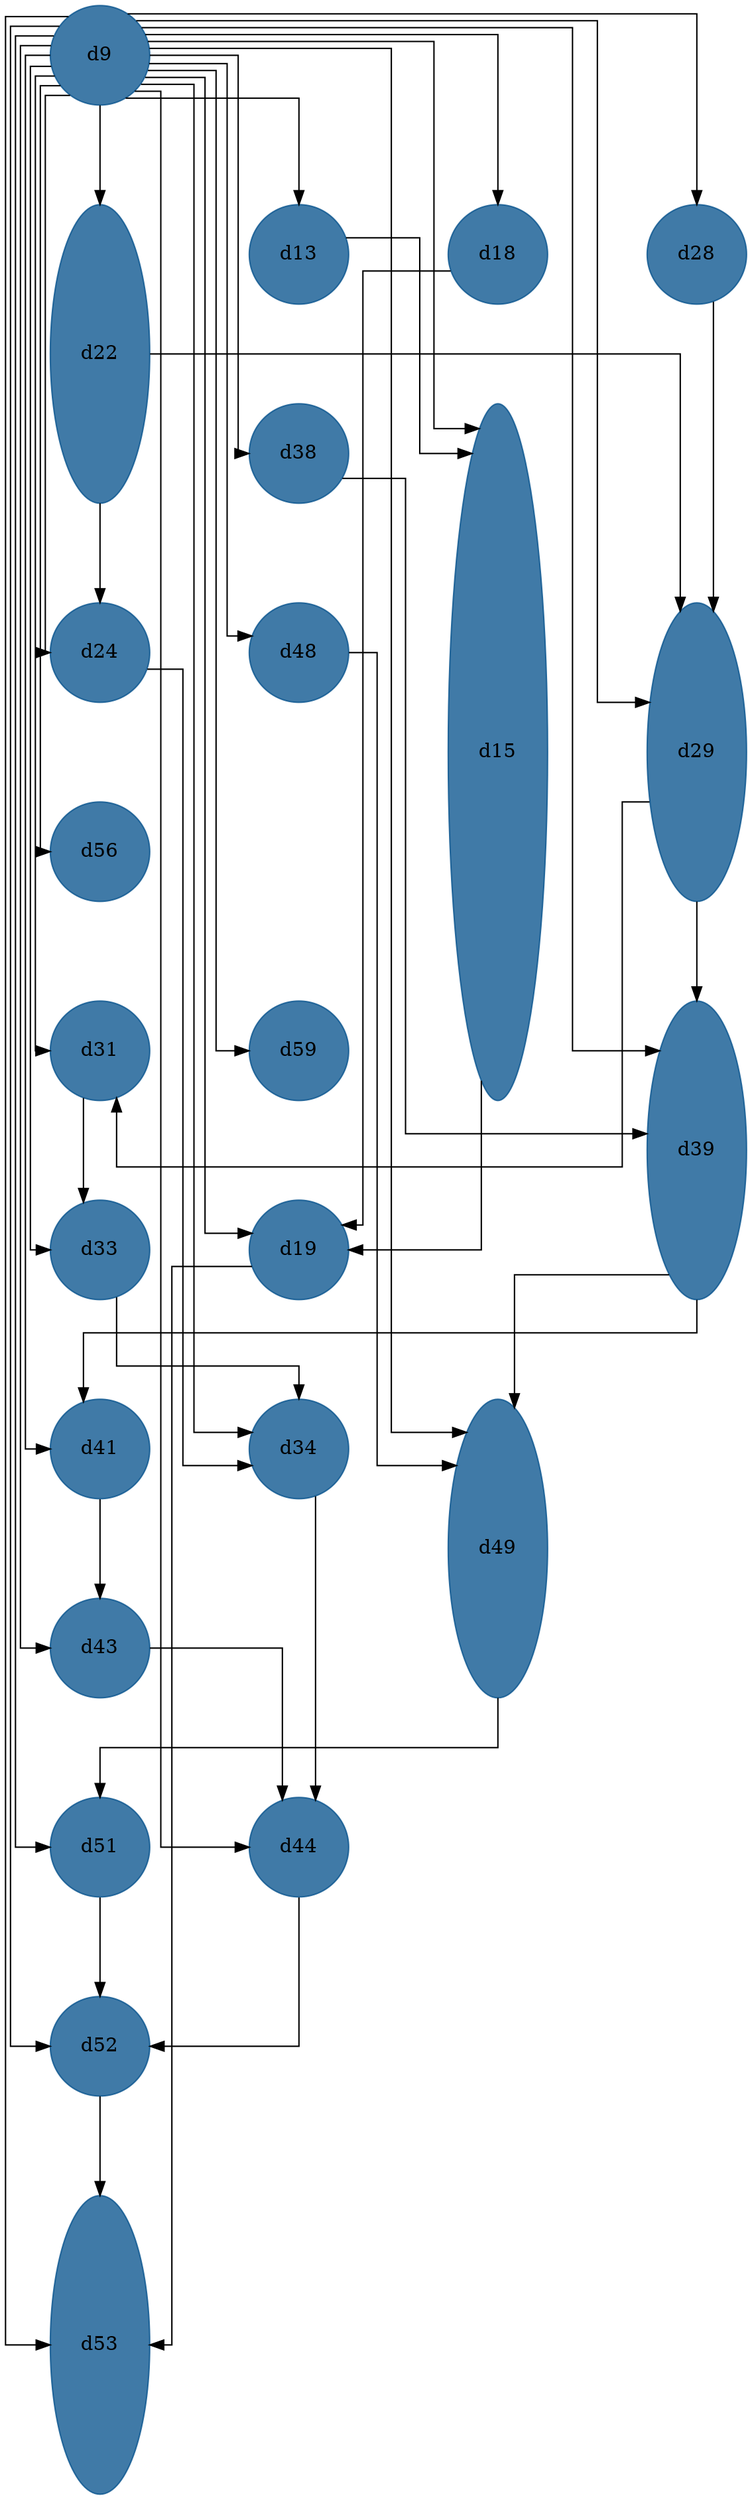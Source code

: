 //do not use DOT to generate pdf use NEATO or FDP
digraph{
layout="neato";
splines="ortho";
d9[shape="ellipse", style="filled", color="#004E8ABF", pos="0,26!", height="1", width="1"];
d9 -> d52;
d9 -> d41;
d9 -> d51;
d9 -> d43;
d9 -> d53;
d9 -> d31;
d9 -> d56;
d9 -> d34;
d9 -> d22;
d9 -> d33;
d9 -> d44;
d9 -> d13;
d9 -> d24;
d9 -> d49;
d9 -> d38;
d9 -> d15;
d9 -> d59;
d9 -> d48;
d9 -> d29;
d9 -> d18;
d9 -> d39;
d9 -> d28;
d9 -> d19;
d22[shape="ellipse", style="filled", color="#004E8ABF", pos="0,23!", height="3", width="1"];
d22 -> d24;
d22 -> d29;
d13[shape="ellipse", style="filled", color="#004E8ABF", pos="2,24!", height="1", width="1"];
d13 -> d15;
d18[shape="ellipse", style="filled", color="#004E8ABF", pos="4,24!", height="1", width="1"];
d18 -> d19;
d28[shape="ellipse", style="filled", color="#004E8ABF", pos="6,24!", height="1", width="1"];
d28 -> d29;
d38[shape="ellipse", style="filled", color="#004E8ABF", pos="2,22!", height="1", width="1"];
d38 -> d39;
d15[shape="ellipse", style="filled", color="#004E8ABF", pos="4,19!", height="7", width="1"];
d15 -> d19;
d24[shape="ellipse", style="filled", color="#004E8ABF", pos="0,20!", height="1", width="1"];
d24 -> d34;
d48[shape="ellipse", style="filled", color="#004E8ABF", pos="2,20!", height="1", width="1"];
d48 -> d49;
d29[shape="ellipse", style="filled", color="#004E8ABF", pos="6,19!", height="3", width="1"];
d29 -> d31;
d29 -> d39;
d56[shape="ellipse", style="filled", color="#004E8ABF", pos="0,18!", height="1", width="1"];
d31[shape="ellipse", style="filled", color="#004E8ABF", pos="0,16!", height="1", width="1"];
d31 -> d33;
d59[shape="ellipse", style="filled", color="#004E8ABF", pos="2,16!", height="1", width="1"];
d39[shape="ellipse", style="filled", color="#004E8ABF", pos="6,15!", height="3", width="1"];
d39 -> d41;
d39 -> d49;
d33[shape="ellipse", style="filled", color="#004E8ABF", pos="0,14!", height="1", width="1"];
d33 -> d34;
d19[shape="ellipse", style="filled", color="#004E8ABF", pos="2,14!", height="1", width="1"];
d19 -> d53;
d41[shape="ellipse", style="filled", color="#004E8ABF", pos="0,12!", height="1", width="1"];
d41 -> d43;
d34[shape="ellipse", style="filled", color="#004E8ABF", pos="2,12!", height="1", width="1"];
d34 -> d44;
d49[shape="ellipse", style="filled", color="#004E8ABF", pos="4,11!", height="3", width="1"];
d49 -> d51;
d43[shape="ellipse", style="filled", color="#004E8ABF", pos="0,10!", height="1", width="1"];
d43 -> d44;
d51[shape="ellipse", style="filled", color="#004E8ABF", pos="0,8!", height="1", width="1"];
d51 -> d52;
d44[shape="ellipse", style="filled", color="#004E8ABF", pos="2,8!", height="1", width="1"];
d44 -> d52;
d52[shape="ellipse", style="filled", color="#004E8ABF", pos="0,6!", height="1", width="1"];
d52 -> d53;
d53[shape="ellipse", style="filled", color="#004E8ABF", pos="0,3!", height="3", width="1"];
}